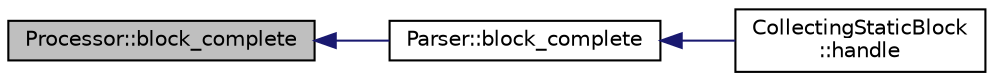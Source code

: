 digraph "Processor::block_complete"
{
 // INTERACTIVE_SVG=YES
  edge [fontname="Helvetica",fontsize="10",labelfontname="Helvetica",labelfontsize="10"];
  node [fontname="Helvetica",fontsize="10",shape=record];
  rankdir="LR";
  Node1 [label="Processor::block_complete",height=0.2,width=0.4,color="black", fillcolor="grey75", style="filled" fontcolor="black"];
  Node1 -> Node2 [dir="back",color="midnightblue",fontsize="10",style="solid",fontname="Helvetica"];
  Node2 [label="Parser::block_complete",height=0.2,width=0.4,color="black", fillcolor="white", style="filled",URL="$class_parser.html#a28ac7a33c7b7f22723f6b7b3b1c81f39"];
  Node2 -> Node3 [dir="back",color="midnightblue",fontsize="10",style="solid",fontname="Helvetica"];
  Node3 [label="CollectingStaticBlock\l::handle",height=0.2,width=0.4,color="black", fillcolor="white", style="filled",URL="$class_collecting_static_block.html#ae3b1cc7db819dafaff6e5964e0b0ccbe"];
}
